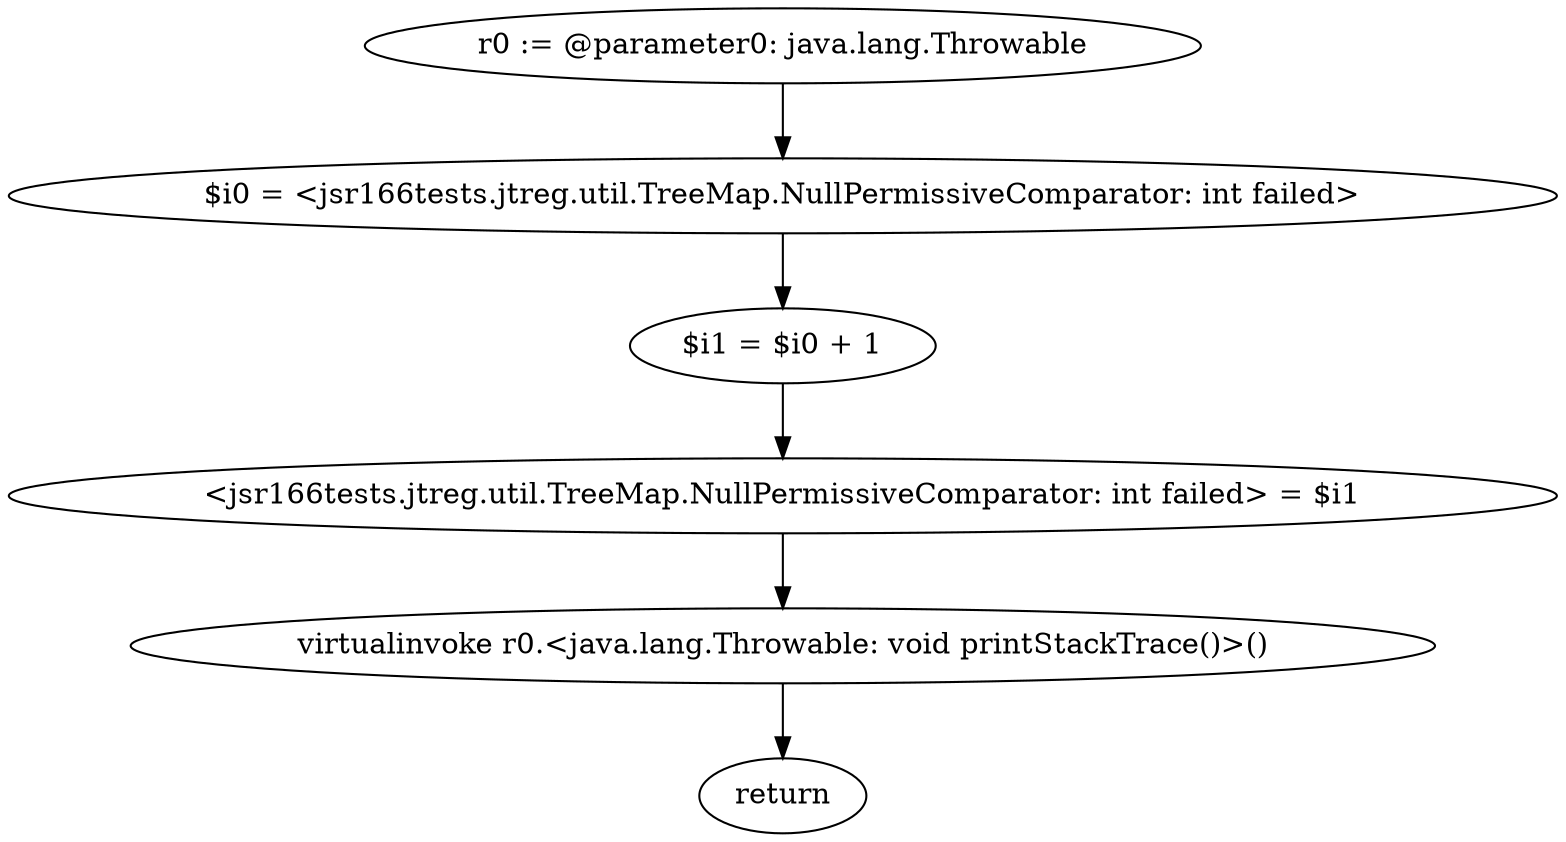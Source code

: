 digraph "unitGraph" {
    "r0 := @parameter0: java.lang.Throwable"
    "$i0 = <jsr166tests.jtreg.util.TreeMap.NullPermissiveComparator: int failed>"
    "$i1 = $i0 + 1"
    "<jsr166tests.jtreg.util.TreeMap.NullPermissiveComparator: int failed> = $i1"
    "virtualinvoke r0.<java.lang.Throwable: void printStackTrace()>()"
    "return"
    "r0 := @parameter0: java.lang.Throwable"->"$i0 = <jsr166tests.jtreg.util.TreeMap.NullPermissiveComparator: int failed>";
    "$i0 = <jsr166tests.jtreg.util.TreeMap.NullPermissiveComparator: int failed>"->"$i1 = $i0 + 1";
    "$i1 = $i0 + 1"->"<jsr166tests.jtreg.util.TreeMap.NullPermissiveComparator: int failed> = $i1";
    "<jsr166tests.jtreg.util.TreeMap.NullPermissiveComparator: int failed> = $i1"->"virtualinvoke r0.<java.lang.Throwable: void printStackTrace()>()";
    "virtualinvoke r0.<java.lang.Throwable: void printStackTrace()>()"->"return";
}
